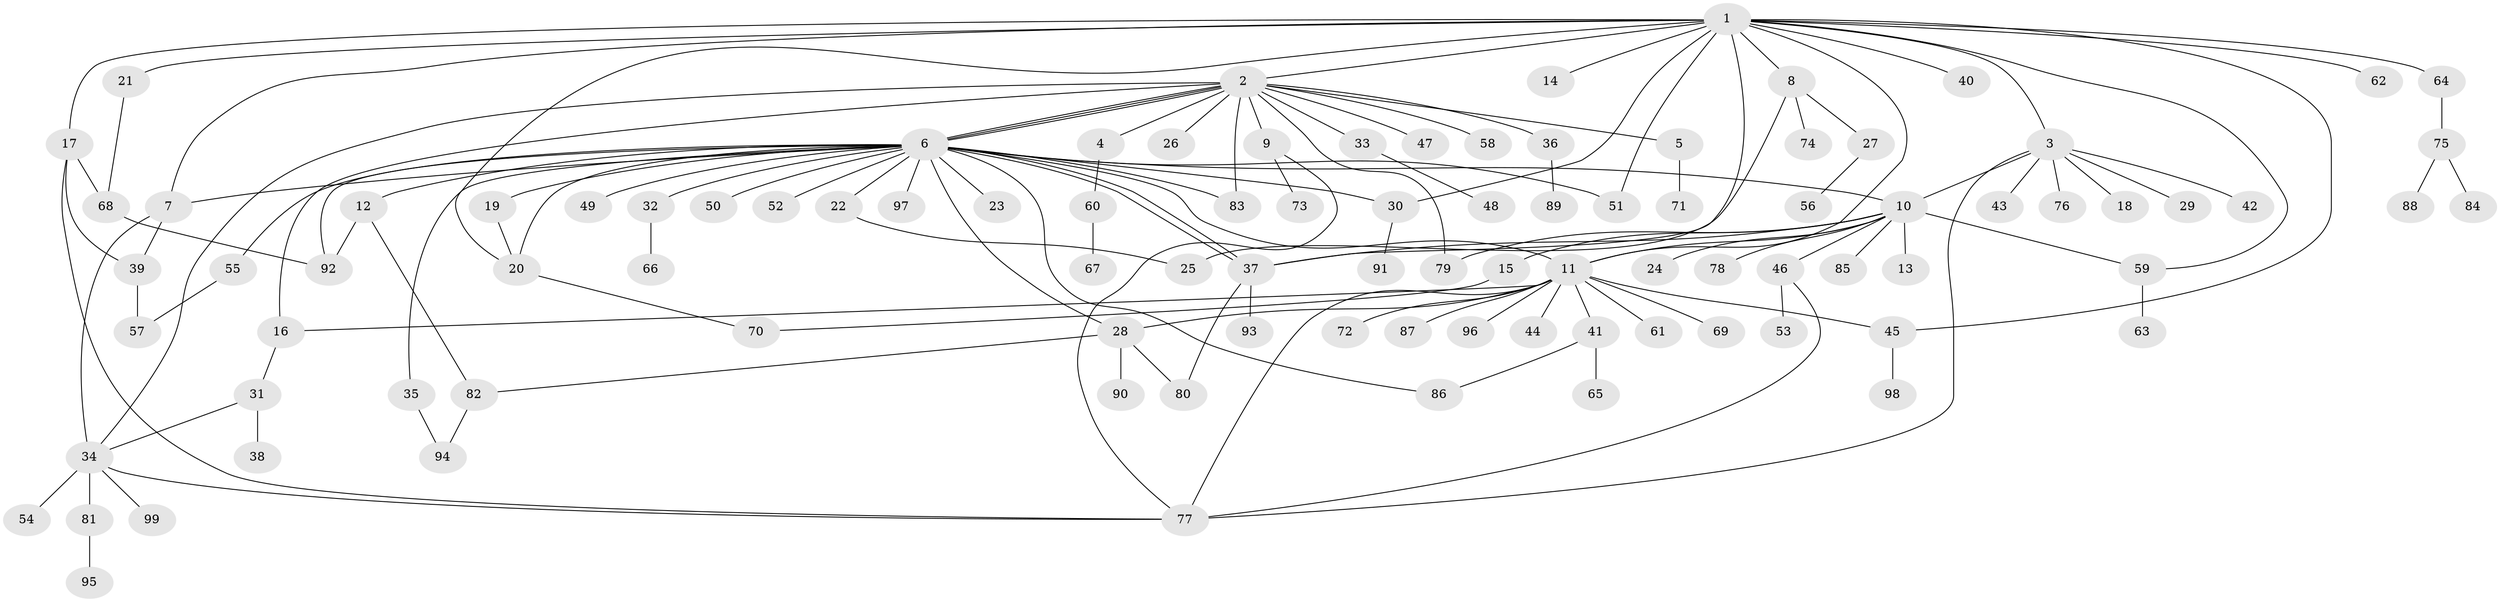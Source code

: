 // Generated by graph-tools (version 1.1) at 2025/01/03/09/25 03:01:40]
// undirected, 99 vertices, 135 edges
graph export_dot {
graph [start="1"]
  node [color=gray90,style=filled];
  1;
  2;
  3;
  4;
  5;
  6;
  7;
  8;
  9;
  10;
  11;
  12;
  13;
  14;
  15;
  16;
  17;
  18;
  19;
  20;
  21;
  22;
  23;
  24;
  25;
  26;
  27;
  28;
  29;
  30;
  31;
  32;
  33;
  34;
  35;
  36;
  37;
  38;
  39;
  40;
  41;
  42;
  43;
  44;
  45;
  46;
  47;
  48;
  49;
  50;
  51;
  52;
  53;
  54;
  55;
  56;
  57;
  58;
  59;
  60;
  61;
  62;
  63;
  64;
  65;
  66;
  67;
  68;
  69;
  70;
  71;
  72;
  73;
  74;
  75;
  76;
  77;
  78;
  79;
  80;
  81;
  82;
  83;
  84;
  85;
  86;
  87;
  88;
  89;
  90;
  91;
  92;
  93;
  94;
  95;
  96;
  97;
  98;
  99;
  1 -- 2;
  1 -- 3;
  1 -- 7;
  1 -- 8;
  1 -- 11;
  1 -- 14;
  1 -- 17;
  1 -- 20;
  1 -- 21;
  1 -- 30;
  1 -- 37;
  1 -- 40;
  1 -- 45;
  1 -- 51;
  1 -- 59;
  1 -- 62;
  1 -- 64;
  2 -- 4;
  2 -- 5;
  2 -- 6;
  2 -- 6;
  2 -- 6;
  2 -- 9;
  2 -- 16;
  2 -- 26;
  2 -- 33;
  2 -- 34;
  2 -- 36;
  2 -- 47;
  2 -- 58;
  2 -- 79;
  2 -- 83;
  3 -- 10;
  3 -- 18;
  3 -- 29;
  3 -- 42;
  3 -- 43;
  3 -- 76;
  3 -- 77;
  4 -- 60;
  5 -- 71;
  6 -- 7;
  6 -- 10;
  6 -- 11;
  6 -- 12;
  6 -- 19;
  6 -- 20;
  6 -- 22;
  6 -- 23;
  6 -- 28;
  6 -- 30;
  6 -- 32;
  6 -- 35;
  6 -- 37;
  6 -- 37;
  6 -- 49;
  6 -- 50;
  6 -- 51;
  6 -- 52;
  6 -- 55;
  6 -- 83;
  6 -- 86;
  6 -- 92;
  6 -- 97;
  7 -- 34;
  7 -- 39;
  8 -- 25;
  8 -- 27;
  8 -- 74;
  9 -- 73;
  9 -- 77;
  10 -- 11;
  10 -- 13;
  10 -- 15;
  10 -- 24;
  10 -- 37;
  10 -- 46;
  10 -- 59;
  10 -- 78;
  10 -- 79;
  10 -- 85;
  11 -- 16;
  11 -- 28;
  11 -- 41;
  11 -- 44;
  11 -- 45;
  11 -- 61;
  11 -- 69;
  11 -- 72;
  11 -- 77;
  11 -- 87;
  11 -- 96;
  12 -- 82;
  12 -- 92;
  15 -- 70;
  16 -- 31;
  17 -- 39;
  17 -- 68;
  17 -- 77;
  19 -- 20;
  20 -- 70;
  21 -- 68;
  22 -- 25;
  27 -- 56;
  28 -- 80;
  28 -- 82;
  28 -- 90;
  30 -- 91;
  31 -- 34;
  31 -- 38;
  32 -- 66;
  33 -- 48;
  34 -- 54;
  34 -- 77;
  34 -- 81;
  34 -- 99;
  35 -- 94;
  36 -- 89;
  37 -- 80;
  37 -- 93;
  39 -- 57;
  41 -- 65;
  41 -- 86;
  45 -- 98;
  46 -- 53;
  46 -- 77;
  55 -- 57;
  59 -- 63;
  60 -- 67;
  64 -- 75;
  68 -- 92;
  75 -- 84;
  75 -- 88;
  81 -- 95;
  82 -- 94;
}
